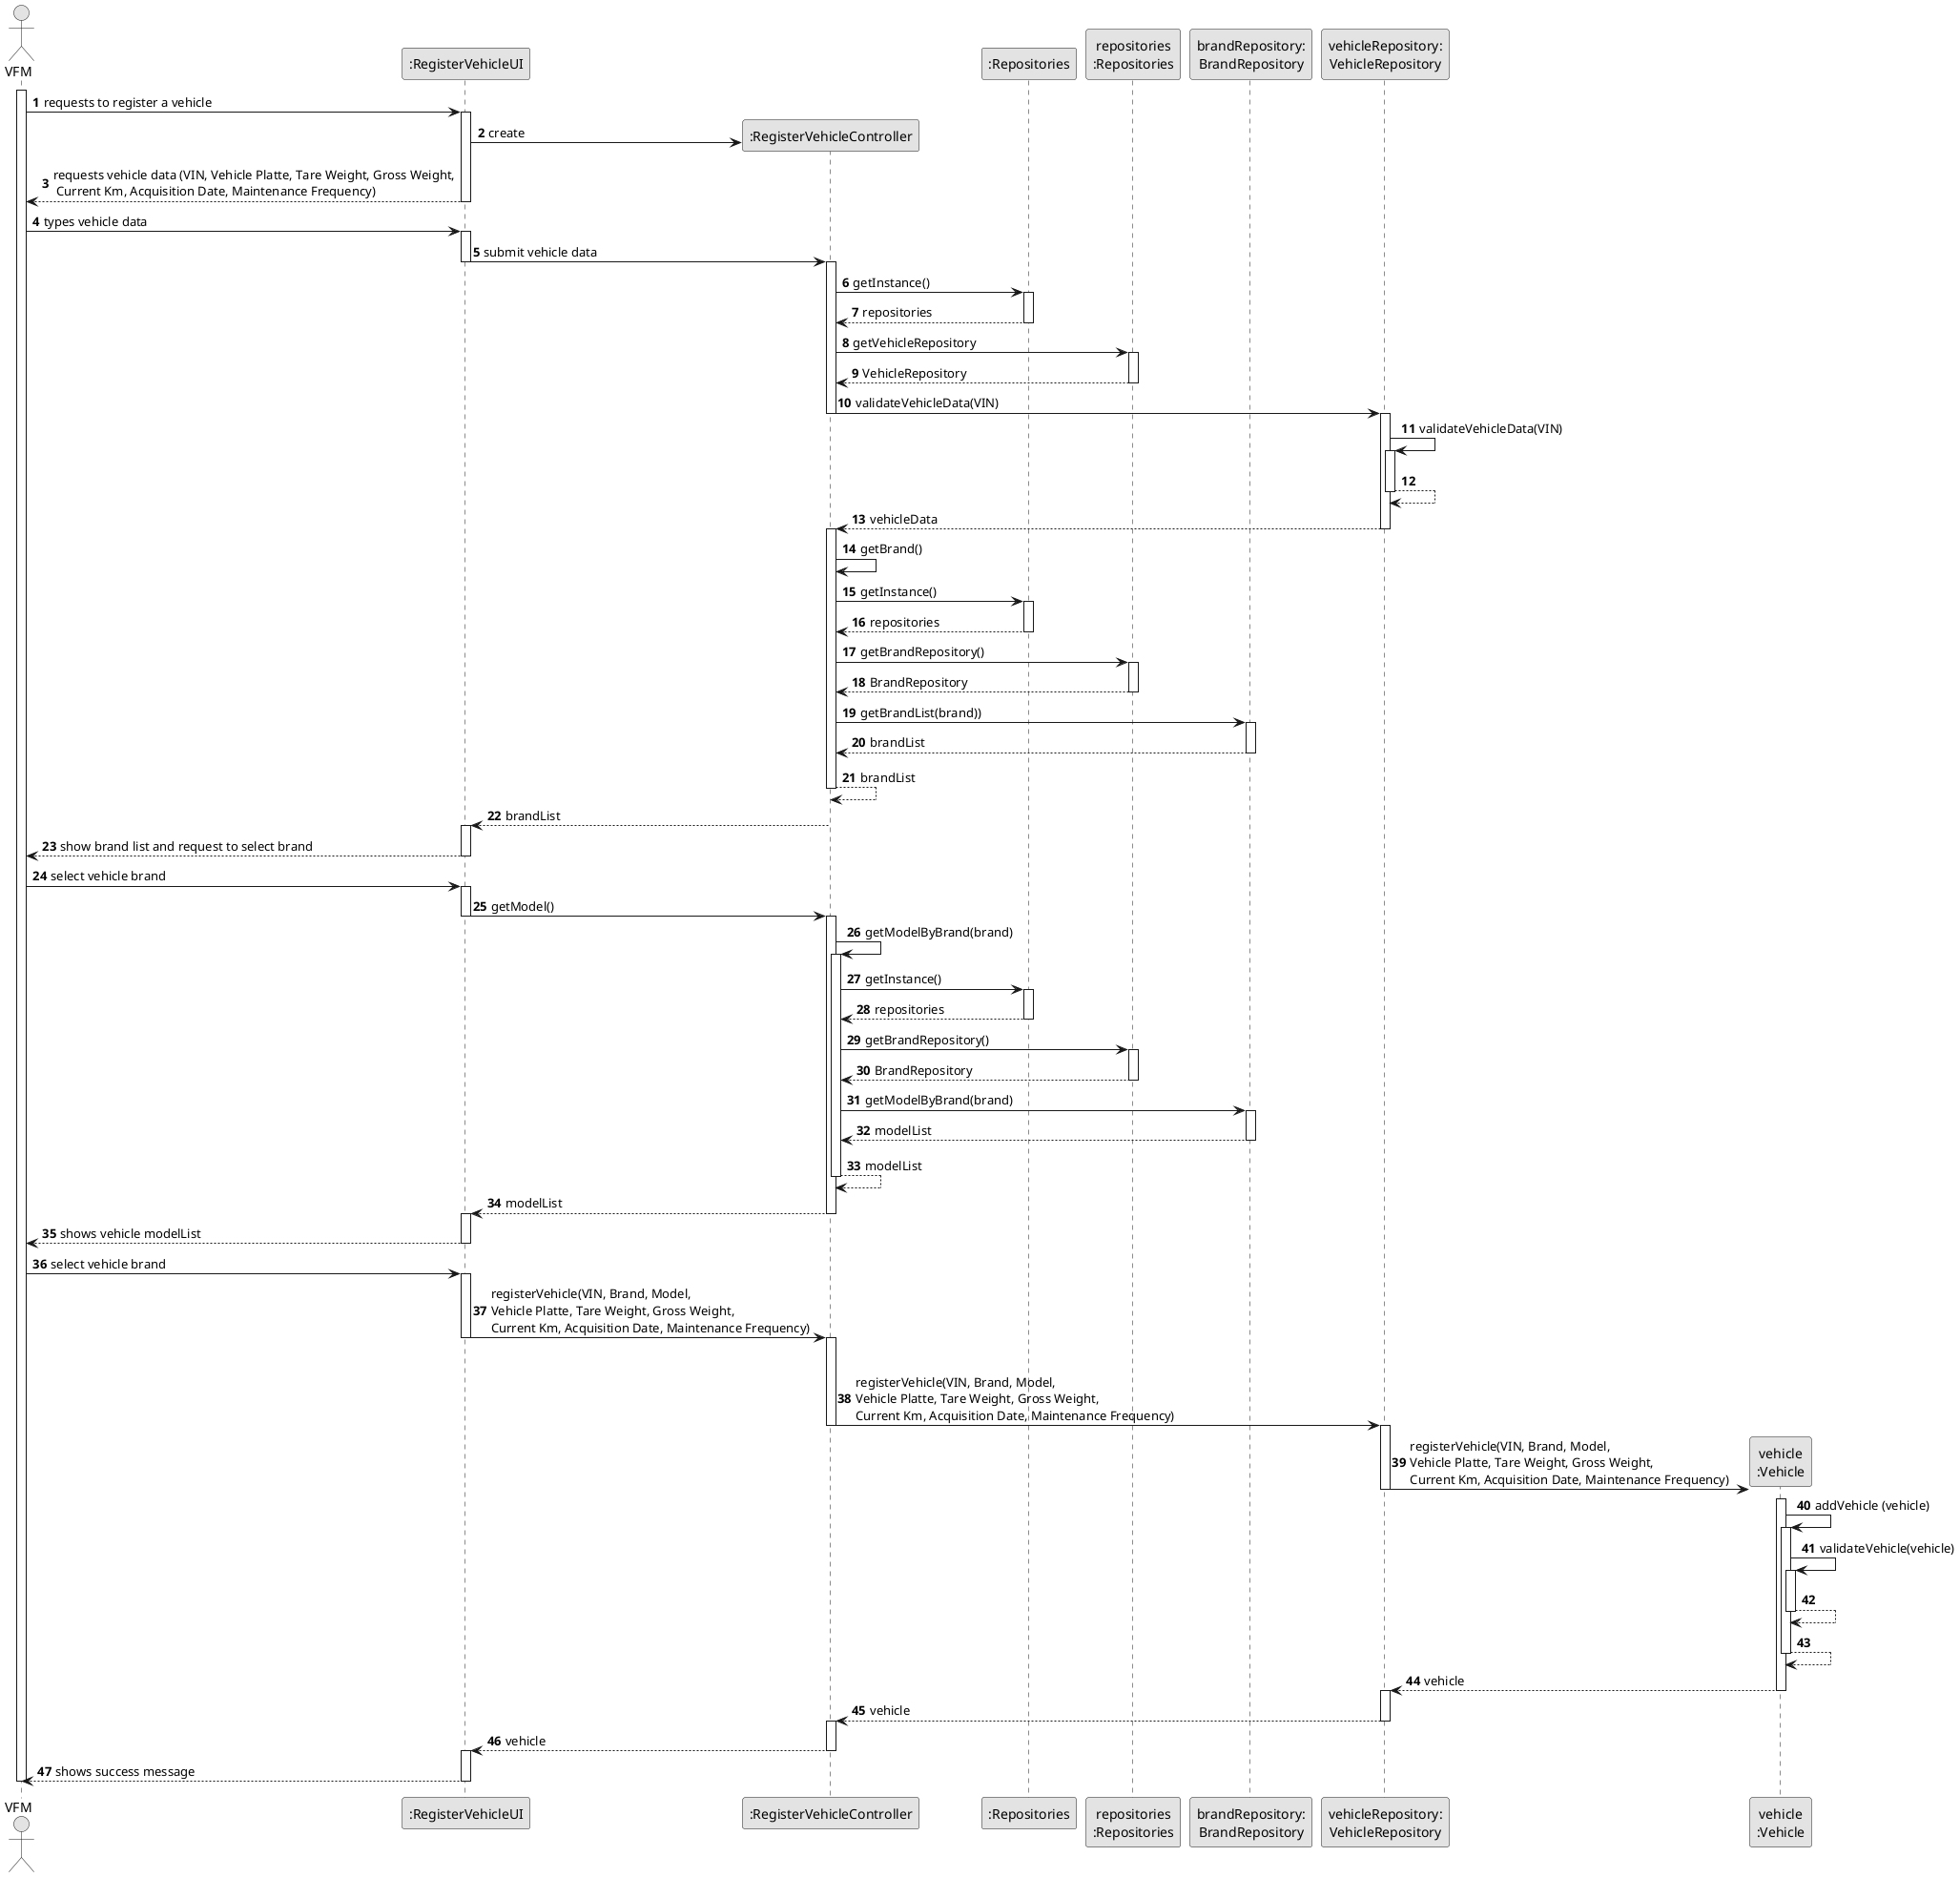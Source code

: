 @startuml
skinparam monochrome true
skinparam packageStyle rectangle
skinparam shadowing false


autonumber

'hide footbox
actor "VFM" as VFM
participant ":RegisterVehicleUI" as UI
participant ":RegisterVehicleController" as CTRL
participant ":Repositories" as RepositorySingleton
participant "repositories\n:Repositories" as PLAT
participant "brandRepository:\nBrandRepository" as BrandRepository
participant "vehicleRepository:\nVehicleRepository" as VehicleRepository
participant "vehicle\n:Vehicle" as VEI

activate VFM

    VFM -> UI : requests to register a vehicle
    activate UI

        UI -> CTRL** : create

        UI --> VFM : requests vehicle data (VIN, Vehicle Platte, Tare Weight, Gross Weight,\n Current Km, Acquisition Date, Maintenance Frequency)
        deactivate UI

    VFM -> UI : types vehicle data
    activate UI

        UI -> CTRL : submit vehicle data
        deactivate UI
        activate CTRL

            CTRL -> RepositorySingleton: getInstance()
            activate RepositorySingleton

            RepositorySingleton --> CTRL: repositories
            deactivate RepositorySingleton

            CTRL -> PLAT: getVehicleRepository
            activate PLAT

            PLAT --> CTRL: VehicleRepository
            deactivate PLAT

            CTRL -> VehicleRepository : validateVehicleData(VIN)
            deactivate CTRL

            activate VehicleRepository

            VehicleRepository -> VehicleRepository: validateVehicleData(VIN)
            activate VehicleRepository

            VehicleRepository --> VehicleRepository
            deactivate VehicleRepository


            VehicleRepository --> CTRL : vehicleData
            deactivate VehicleRepository
            activate CTRL



        deactivate UI

            CTRL -> CTRL : getBrand()

                CTRL -> RepositorySingleton : getInstance()
                activate RepositorySingleton

                RepositorySingleton --> CTRL: repositories
                deactivate RepositorySingleton

                CTRL -> PLAT : getBrandRepository()
                activate PLAT

                PLAT --> CTRL : BrandRepository
                deactivate PLAT

                CTRL -> BrandRepository : getBrandList(brand))
                activate BrandRepository

                BrandRepository --> CTRL : brandList
                deactivate BrandRepository

                CTRL --> CTRL : brandList
                deactivate CTRL

            CTRL --> UI: brandList
            deactivate CTRL

            activate UI



    UI --> VFM : show brand list and request to select brand
    deactivate UI

    VFM -> UI : select vehicle brand
    activate UI

    UI -> CTRL : getModel()
    deactivate UI
    activate CTRL

        CTRL -> CTRL : getModelByBrand(brand)
                    activate CTRL

                        CTRL -> RepositorySingleton : getInstance()
                        activate RepositorySingleton

                        RepositorySingleton --> CTRL: repositories
                        deactivate RepositorySingleton

                        CTRL -> PLAT : getBrandRepository()
                        activate PLAT

                        PLAT --> CTRL : BrandRepository
                        deactivate PLAT

                        CTRL -> BrandRepository : getModelByBrand(brand)
                        activate BrandRepository

                        BrandRepository --> CTRL : modelList
                        deactivate BrandRepository

                    CTRL --> CTRL : modelList
                    deactivate CTRL

        CTRL --> UI: modelList
        deactivate CTRL
        activate UI



        UI --> VFM : shows vehicle modelList
        deactivate UI

    VFM -> UI : select vehicle brand
    activate UI

        UI -> CTRL : registerVehicle(VIN, Brand, Model, \nVehicle Platte, Tare Weight, Gross Weight, \nCurrent Km, Acquisition Date, Maintenance Frequency)
        deactivate UI
        activate CTRL

            |||
            CTRL -> VehicleRepository : registerVehicle(VIN, Brand, Model, \nVehicle Platte, Tare Weight, Gross Weight, \nCurrent Km, Acquisition Date, Maintenance Frequency)
                        deactivate CTRL

            activate VehicleRepository

                VehicleRepository -> VEI **: registerVehicle(VIN, Brand, Model, \nVehicle Platte, Tare Weight, Gross Weight, \nCurrent Km, Acquisition Date, Maintenance Frequency)
                deactivate VehicleRepository
                activate VEI

                    VEI -> VEI: addVehicle (vehicle)
                    activate VEI

                    VEI -> VEI: validateVehicle(vehicle)
                    activate VEI

                    VEI --> VEI
                    deactivate VEI

                    VEI --> VEI
                    deactivate VEI


                VEI --> VehicleRepository: vehicle
                                deactivate VEI

                activate VehicleRepository

            VehicleRepository --> CTRL: vehicle
            deactivate VehicleRepository
                        activate CTRL


            CTRL --> UI: vehicle
                        deactivate CTRL

            activate UI

        UI --> VFM : shows success message
    deactivate UI

deactivate VFM

@enduml

